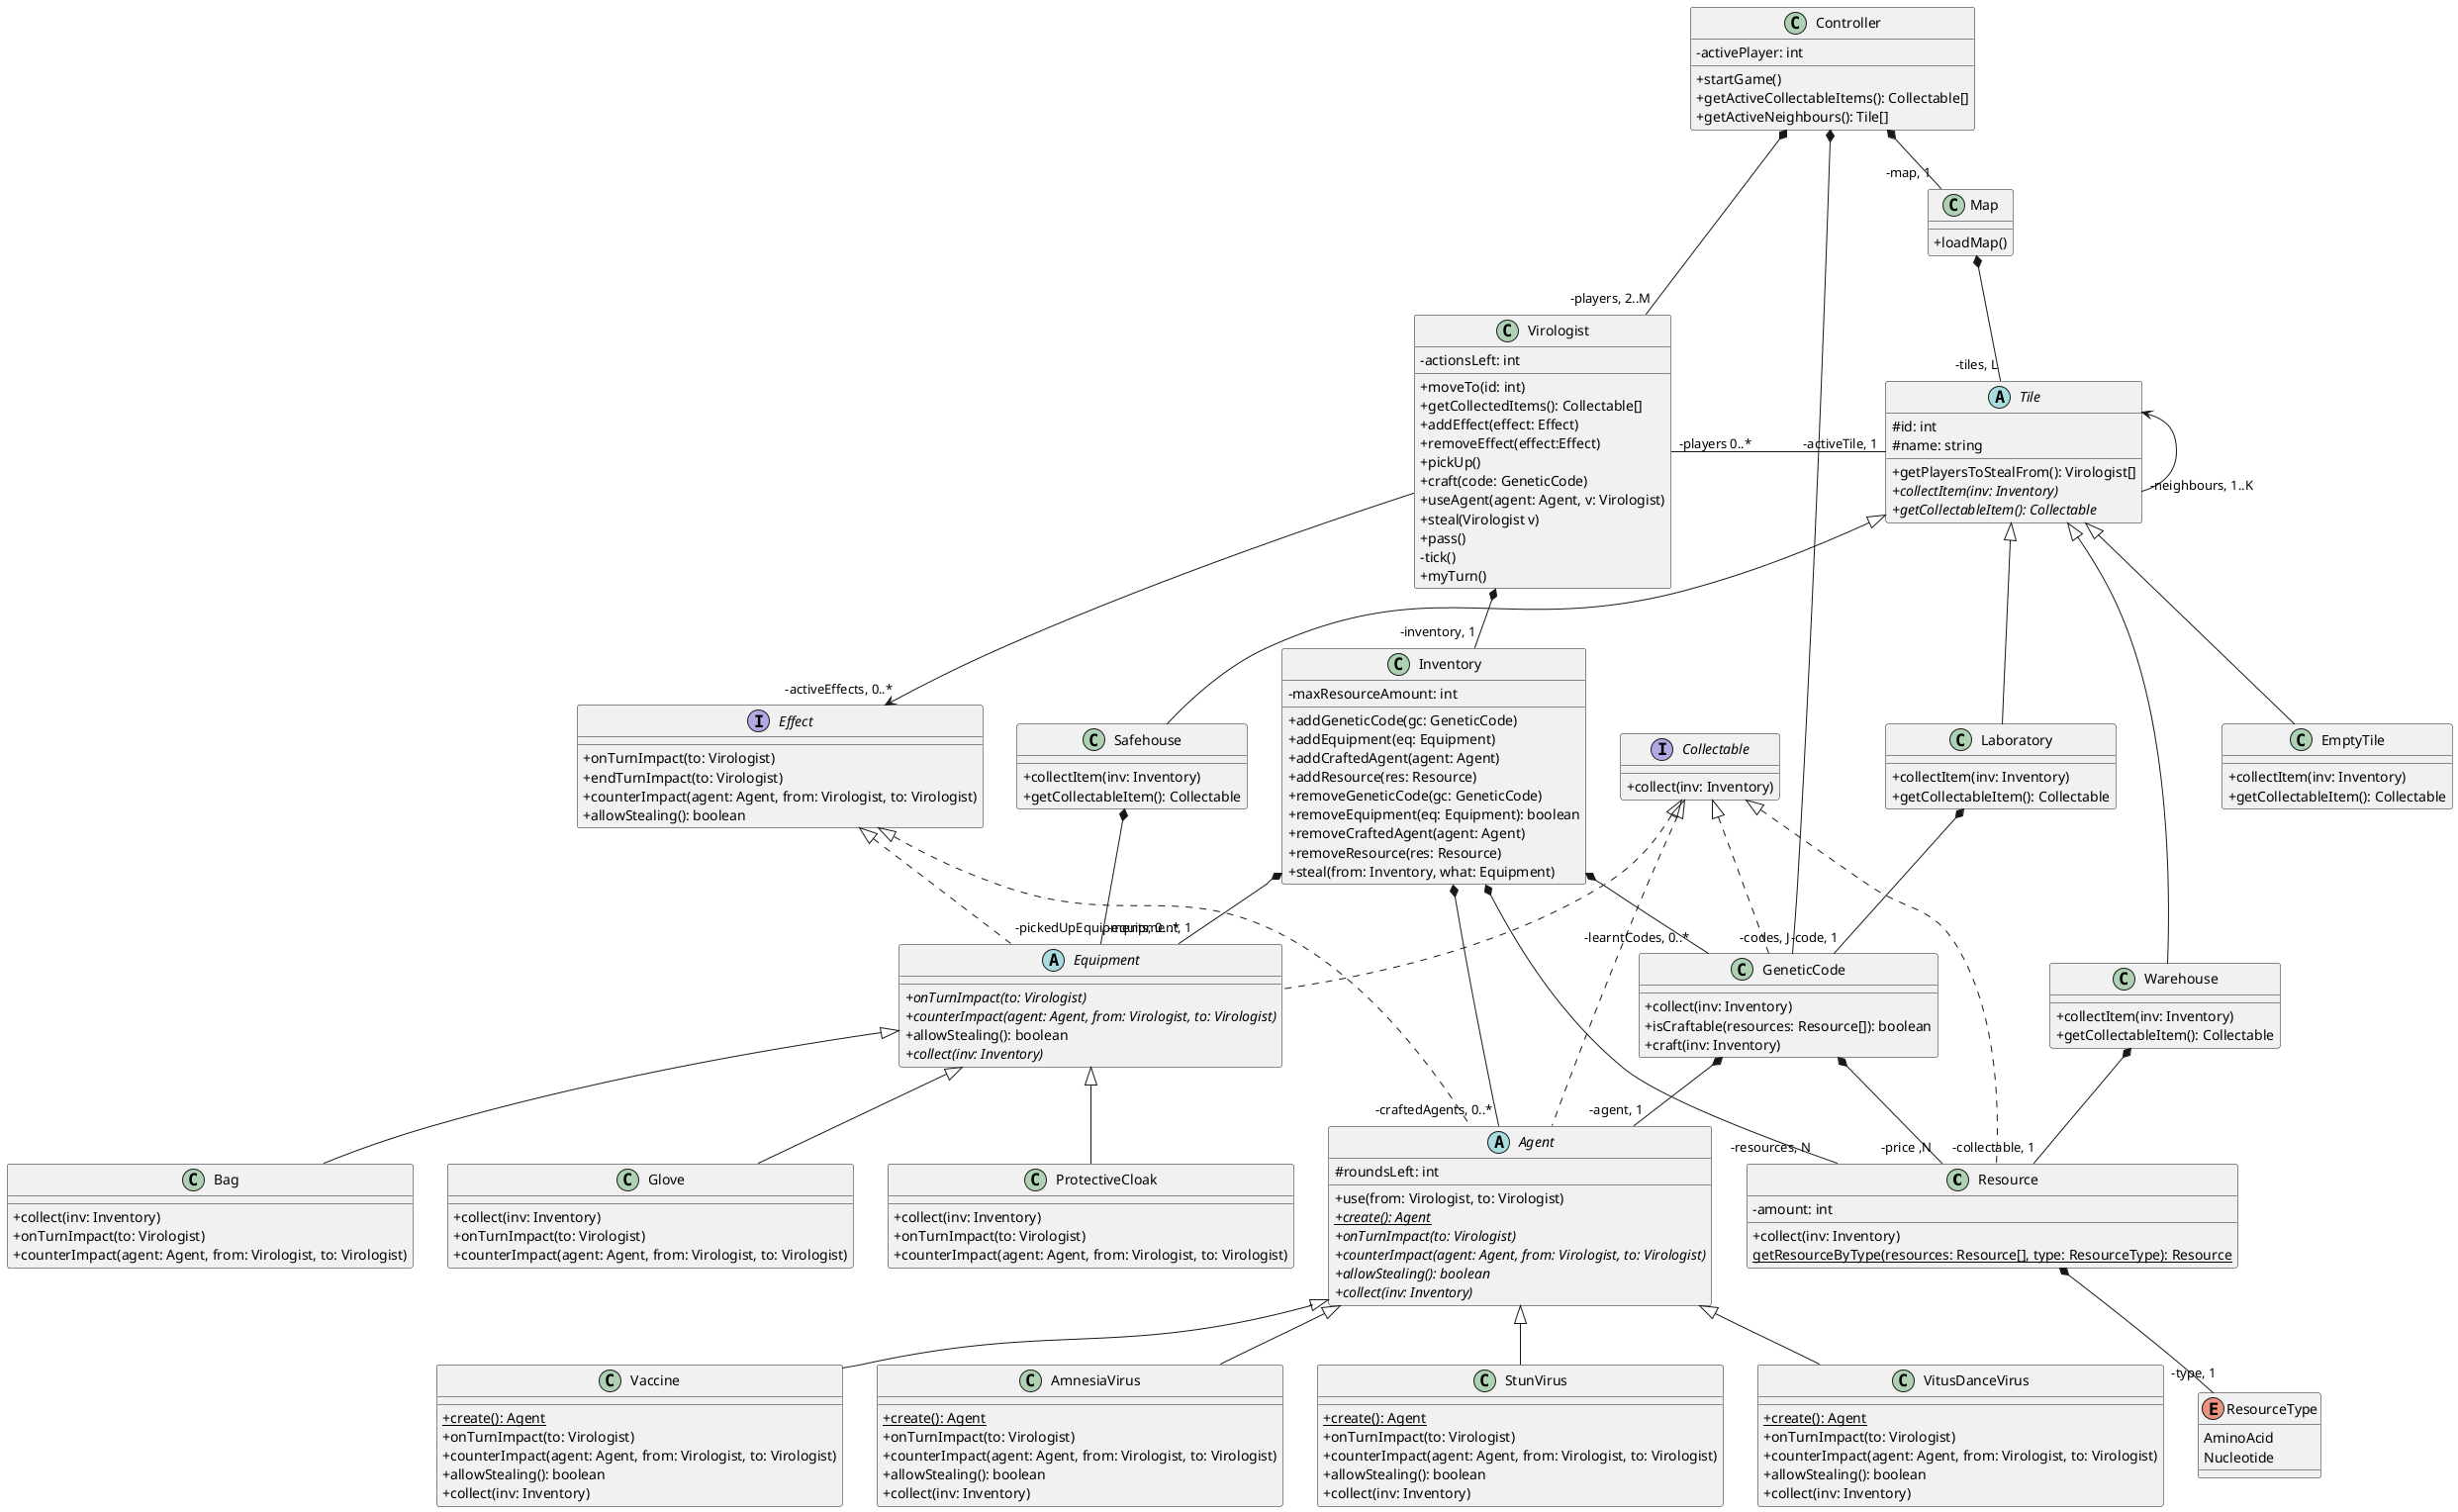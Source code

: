 @startuml
'https://plantuml.com/class-diagram
skinparam classAttributeIconSize 0
class Resource implements Collectable {
    -amount: int
    +collect(inv: Inventory)
    {static} getResourceByType(resources: Resource[], type: ResourceType): Resource
}

enum ResourceType {
    AminoAcid
    Nucleotide
}
Resource *-- "-type, 1" ResourceType

abstract class Agent implements Effect, Collectable {
    #roundsLeft: int
    +use(from: Virologist, to: Virologist)
    {static} {abstract} +create(): Agent
    {abstract} +onTurnImpact(to: Virologist)
    {abstract} +counterImpact(agent: Agent, from: Virologist, to: Virologist)
    {abstract} +allowStealing(): boolean
    'Lehet nem is kell
    {abstract} +collect(inv: Inventory)
}

class AmnesiaVirus extends Agent{
    {static} +create(): Agent
    +onTurnImpact(to: Virologist)
    +counterImpact(agent: Agent, from: Virologist, to: Virologist)
    +allowStealing(): boolean
    +collect(inv: Inventory)
}

class StunVirus extends Agent{
    {static} +create(): Agent
    +onTurnImpact(to: Virologist)
    +counterImpact(agent: Agent, from: Virologist, to: Virologist)
    +allowStealing(): boolean
    +collect(inv: Inventory)
}
class VitusDanceVirus extends Agent{
    {static} +create(): Agent
    +onTurnImpact(to: Virologist)
    +counterImpact(agent: Agent, from: Virologist, to: Virologist)
    +allowStealing(): boolean
    +collect(inv: Inventory)
}
class Vaccine extends Agent{
    {static} +create(): Agent
    +onTurnImpact(to: Virologist)
    +counterImpact(agent: Agent, from: Virologist, to: Virologist)
    +allowStealing(): boolean
    +collect(inv: Inventory)
}

class Virologist {
    -actionsLeft: int
    +moveTo(id: int)
    +getCollectedItems(): Collectable[]
    +addEffect(effect: Effect)
    +removeEffect(effect:Effect)
    'az alap useCase-ek:
    +pickUp()
    +craft(code: GeneticCode)
    +useAgent(agent: Agent, v: Virologist)
    +steal(Virologist v)
    +pass()
    /' Zsombi adta hozzá '/
   -tick()          /'crafted agentek idejét eggyel csökkenti'/
   +myTurn()        /' A játékos mikor sorra kerül ezek történnek '/
}

class Inventory {
    -maxResourceAmount: int
    +addGeneticCode(gc: GeneticCode)
    +addEquipment(eq: Equipment)
    +addCraftedAgent(agent: Agent)
    +addResource(res: Resource)
    +removeGeneticCode(gc: GeneticCode)
    +removeEquipment(eq: Equipment): boolean
    +removeCraftedAgent(agent: Agent)
    +removeResource(res: Resource)
    +steal(from: Inventory, what: Equipment)
}
interface Effect {
    +onTurnImpact(to: Virologist)
    +endTurnImpact(to: Virologist)
    +counterImpact(agent: Agent, from: Virologist, to: Virologist)
    +allowStealing(): boolean
}
class GeneticCode implements Collectable {
    +collect(inv: Inventory)
    +isCraftable(resources: Resource[]): boolean
    +craft(inv: Inventory)
}

interface Collectable {
    +collect(inv: Inventory)
}

Virologist *-- "-inventory, 1" Inventory
Virologist --> "-activeEffects, 0..*" Effect

Inventory *-- "-learntCodes, 0..*" GeneticCode
Inventory *-- "-pickedUpEquipments, 0. .*" Equipment
Inventory *-- "-craftedAgents, 0..*" Agent
Inventory *-- "-resources, N" Resource

GeneticCode *-- "-price ,N" Resource
GeneticCode *-- "-agent, 1" Agent

Virologist "-players 0..*" - "-activeTile, 1" Tile

abstract class Equipment implements Effect, Collectable {
    {abstract} +onTurnImpact(to: Virologist)
    {abstract} +counterImpact(agent: Agent, from: Virologist, to: Virologist)
    +allowStealing(): boolean
    {abstract} +collect(inv: Inventory)

}
class ProtectiveCloak extends Equipment {
    +collect(inv: Inventory)
    +onTurnImpact(to: Virologist)
    +counterImpact(agent: Agent, from: Virologist, to: Virologist)
}

class Bag extends Equipment{
    +collect(inv: Inventory)
    +onTurnImpact(to: Virologist)
    +counterImpact(agent: Agent, from: Virologist, to: Virologist)
}
class Glove extends Equipment {
    +collect(inv: Inventory)
    +onTurnImpact(to: Virologist)
    +counterImpact(agent: Agent, from: Virologist, to: Virologist)
}

'There is Collectable getter because EmptyTile must have a getter either
abstract class Tile {
    #id: int
    #name: string
    +getPlayersToStealFrom(): Virologist[]
    {abstract} +collectItem(inv: Inventory)
    {abstract} +getCollectableItem(): Collectable
}
class Laboratory extends Tile {
    +collectItem(inv: Inventory)
    +getCollectableItem(): Collectable
}

class Safehouse extends Tile {
    +collectItem(inv: Inventory)
    +getCollectableItem(): Collectable
}
class Warehouse extends Tile {
    +collectItem(inv: Inventory)
    +getCollectableItem(): Collectable
}
class EmptyTile extends Tile {
    +collectItem(inv: Inventory)
    +getCollectableItem(): Collectable
}

class Map {
    +loadMap()
}
Laboratory *-- "-code, 1" GeneticCode
Safehouse *-- "-equipment, 1" Equipment
Warehouse *-- "-collectable, 1" Resource

Map  *-- "-tiles, L" Tile
Tile <-- "-neighbours, 1..K" Tile


class Controller {
    -activePlayer: int
    +startGame()
    +getActiveCollectableItems(): Collectable[]
    +getActiveNeighbours(): Tile[]
}
Controller *-- "-map, 1" Map
Controller *-- "-players, 2..M" Virologist
Controller *-- "-codes, J" GeneticCode

@enduml